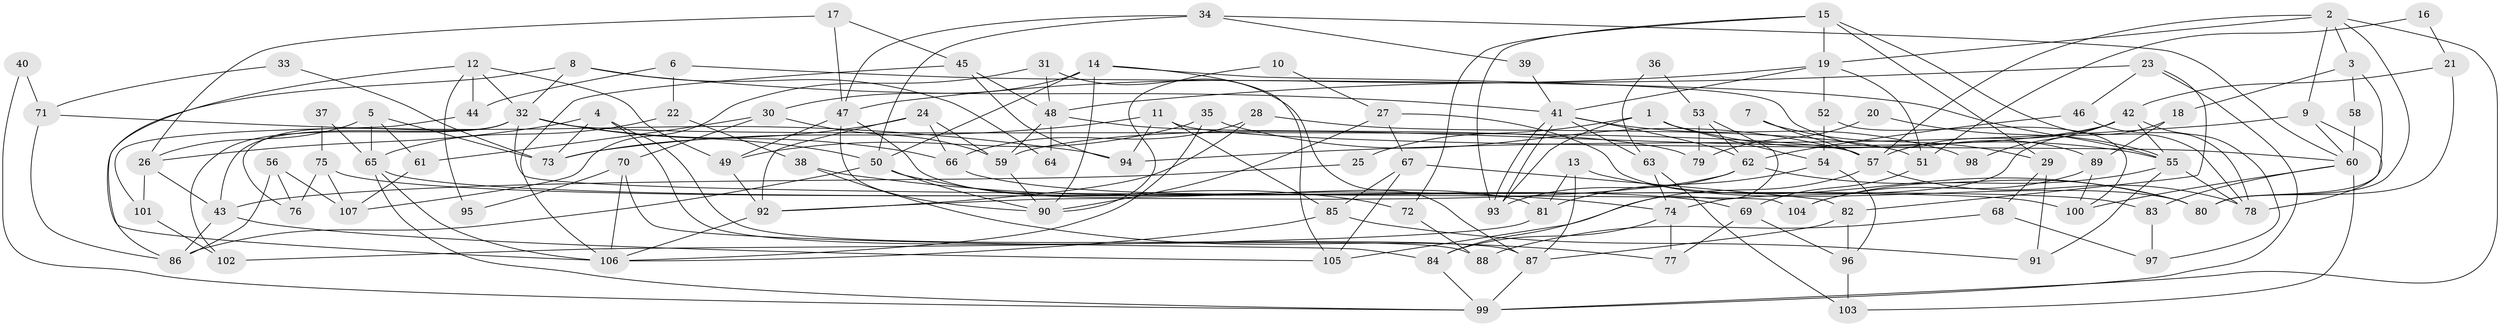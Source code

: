 // coarse degree distribution, {6: 0.11764705882352941, 8: 0.11764705882352941, 5: 0.19117647058823528, 7: 0.1323529411764706, 4: 0.20588235294117646, 2: 0.10294117647058823, 1: 0.014705882352941176, 3: 0.10294117647058823, 14: 0.014705882352941176}
// Generated by graph-tools (version 1.1) at 2025/42/03/06/25 10:42:00]
// undirected, 107 vertices, 214 edges
graph export_dot {
graph [start="1"]
  node [color=gray90,style=filled];
  1;
  2;
  3;
  4;
  5;
  6;
  7;
  8;
  9;
  10;
  11;
  12;
  13;
  14;
  15;
  16;
  17;
  18;
  19;
  20;
  21;
  22;
  23;
  24;
  25;
  26;
  27;
  28;
  29;
  30;
  31;
  32;
  33;
  34;
  35;
  36;
  37;
  38;
  39;
  40;
  41;
  42;
  43;
  44;
  45;
  46;
  47;
  48;
  49;
  50;
  51;
  52;
  53;
  54;
  55;
  56;
  57;
  58;
  59;
  60;
  61;
  62;
  63;
  64;
  65;
  66;
  67;
  68;
  69;
  70;
  71;
  72;
  73;
  74;
  75;
  76;
  77;
  78;
  79;
  80;
  81;
  82;
  83;
  84;
  85;
  86;
  87;
  88;
  89;
  90;
  91;
  92;
  93;
  94;
  95;
  96;
  97;
  98;
  99;
  100;
  101;
  102;
  103;
  104;
  105;
  106;
  107;
  1 -- 55;
  1 -- 93;
  1 -- 25;
  1 -- 54;
  2 -- 19;
  2 -- 80;
  2 -- 3;
  2 -- 9;
  2 -- 57;
  2 -- 99;
  3 -- 80;
  3 -- 18;
  3 -- 58;
  4 -- 87;
  4 -- 26;
  4 -- 73;
  4 -- 88;
  5 -- 26;
  5 -- 73;
  5 -- 61;
  5 -- 65;
  6 -- 55;
  6 -- 44;
  6 -- 22;
  7 -- 57;
  7 -- 29;
  8 -- 32;
  8 -- 41;
  8 -- 64;
  8 -- 86;
  9 -- 78;
  9 -- 60;
  9 -- 94;
  10 -- 90;
  10 -- 27;
  11 -- 73;
  11 -- 94;
  11 -- 60;
  11 -- 85;
  12 -- 32;
  12 -- 106;
  12 -- 44;
  12 -- 49;
  12 -- 95;
  13 -- 87;
  13 -- 81;
  13 -- 80;
  14 -- 105;
  14 -- 50;
  14 -- 30;
  14 -- 89;
  14 -- 90;
  15 -- 78;
  15 -- 93;
  15 -- 19;
  15 -- 29;
  15 -- 72;
  16 -- 21;
  16 -- 51;
  17 -- 47;
  17 -- 45;
  17 -- 26;
  18 -- 89;
  18 -- 74;
  19 -- 47;
  19 -- 41;
  19 -- 51;
  19 -- 52;
  20 -- 79;
  20 -- 55;
  21 -- 42;
  21 -- 80;
  22 -- 65;
  22 -- 38;
  23 -- 82;
  23 -- 99;
  23 -- 46;
  23 -- 48;
  24 -- 92;
  24 -- 66;
  24 -- 59;
  24 -- 73;
  25 -- 43;
  26 -- 43;
  26 -- 101;
  27 -- 90;
  27 -- 67;
  27 -- 80;
  28 -- 92;
  28 -- 51;
  28 -- 66;
  29 -- 91;
  29 -- 68;
  30 -- 59;
  30 -- 61;
  30 -- 70;
  31 -- 107;
  31 -- 48;
  31 -- 87;
  32 -- 104;
  32 -- 50;
  32 -- 43;
  32 -- 57;
  32 -- 66;
  32 -- 76;
  32 -- 102;
  33 -- 71;
  33 -- 73;
  34 -- 47;
  34 -- 60;
  34 -- 39;
  34 -- 50;
  35 -- 57;
  35 -- 106;
  35 -- 49;
  36 -- 53;
  36 -- 63;
  37 -- 65;
  37 -- 75;
  38 -- 77;
  38 -- 74;
  39 -- 41;
  40 -- 99;
  40 -- 71;
  41 -- 93;
  41 -- 93;
  41 -- 62;
  41 -- 63;
  41 -- 98;
  42 -- 59;
  42 -- 57;
  42 -- 55;
  42 -- 97;
  42 -- 98;
  43 -- 86;
  43 -- 105;
  44 -- 101;
  45 -- 48;
  45 -- 106;
  45 -- 94;
  46 -- 62;
  46 -- 78;
  47 -- 49;
  47 -- 90;
  47 -- 81;
  48 -- 59;
  48 -- 64;
  48 -- 79;
  49 -- 92;
  50 -- 72;
  50 -- 86;
  50 -- 90;
  51 -- 69;
  52 -- 54;
  52 -- 100;
  53 -- 62;
  53 -- 84;
  53 -- 79;
  54 -- 96;
  54 -- 81;
  55 -- 78;
  55 -- 91;
  55 -- 104;
  56 -- 86;
  56 -- 107;
  56 -- 76;
  57 -- 78;
  57 -- 105;
  58 -- 60;
  59 -- 90;
  60 -- 83;
  60 -- 100;
  60 -- 103;
  61 -- 107;
  62 -- 80;
  62 -- 92;
  62 -- 93;
  63 -- 74;
  63 -- 103;
  65 -- 106;
  65 -- 83;
  65 -- 99;
  66 -- 69;
  67 -- 105;
  67 -- 85;
  67 -- 82;
  68 -- 97;
  68 -- 88;
  69 -- 96;
  69 -- 77;
  70 -- 84;
  70 -- 95;
  70 -- 106;
  71 -- 86;
  71 -- 94;
  72 -- 88;
  74 -- 77;
  74 -- 84;
  75 -- 100;
  75 -- 76;
  75 -- 107;
  81 -- 102;
  82 -- 87;
  82 -- 96;
  83 -- 97;
  84 -- 99;
  85 -- 106;
  85 -- 91;
  87 -- 99;
  89 -- 100;
  89 -- 104;
  92 -- 106;
  96 -- 103;
  101 -- 102;
}
